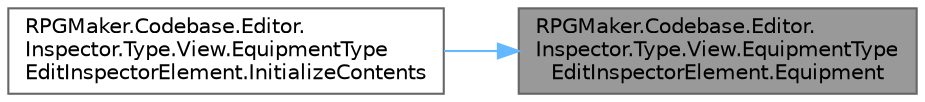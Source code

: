 digraph "RPGMaker.Codebase.Editor.Inspector.Type.View.EquipmentTypeEditInspectorElement.Equipment"
{
 // LATEX_PDF_SIZE
  bgcolor="transparent";
  edge [fontname=Helvetica,fontsize=10,labelfontname=Helvetica,labelfontsize=10];
  node [fontname=Helvetica,fontsize=10,shape=box,height=0.2,width=0.4];
  rankdir="RL";
  Node1 [id="Node000001",label="RPGMaker.Codebase.Editor.\lInspector.Type.View.EquipmentType\lEditInspectorElement.Equipment",height=0.2,width=0.4,color="gray40", fillcolor="grey60", style="filled", fontcolor="black",tooltip="😁 装備"];
  Node1 -> Node2 [id="edge1_Node000001_Node000002",dir="back",color="steelblue1",style="solid",tooltip=" "];
  Node2 [id="Node000002",label="RPGMaker.Codebase.Editor.\lInspector.Type.View.EquipmentType\lEditInspectorElement.InitializeContents",height=0.2,width=0.4,color="grey40", fillcolor="white", style="filled",URL="$d4/dd1/class_r_p_g_maker_1_1_codebase_1_1_editor_1_1_inspector_1_1_type_1_1_view_1_1_equipment_type_edit_inspector_element.html#a794bccf1e7385f2a96b661ba63c5509b",tooltip="😁 初期化処理"];
}

